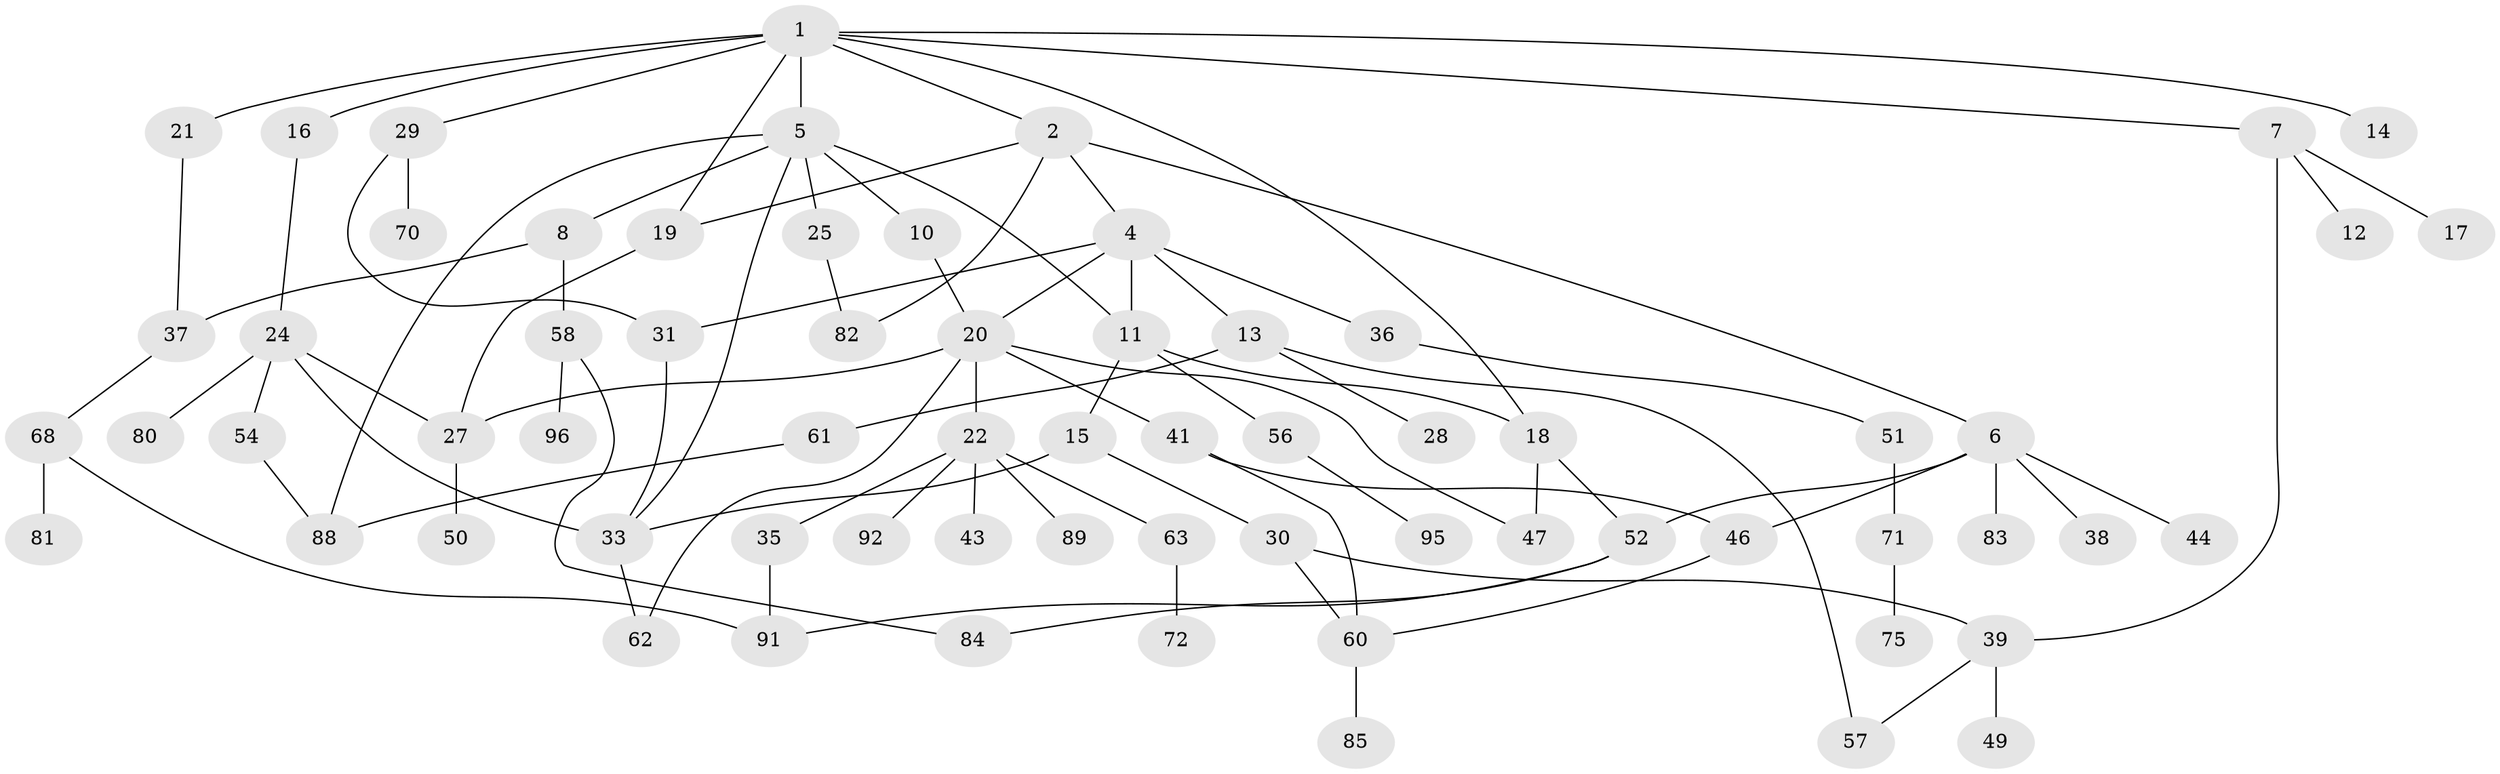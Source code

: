 // original degree distribution, {5: 0.05, 6: 0.04, 8: 0.01, 4: 0.1, 3: 0.19, 2: 0.29, 1: 0.31, 7: 0.01}
// Generated by graph-tools (version 1.1) at 2025/54/02/21/25 11:54:43]
// undirected, 67 vertices, 91 edges
graph export_dot {
graph [start="1"]
  node [color=gray90,style=filled];
  1 [super="+3"];
  2 [super="+67"];
  4 [super="+34"];
  5 [super="+32"];
  6 [super="+23"];
  7 [super="+65"];
  8 [super="+9"];
  10;
  11 [super="+66"];
  12;
  13 [super="+40"];
  14;
  15 [super="+90"];
  16;
  17;
  18 [super="+69"];
  19 [super="+86"];
  20 [super="+99"];
  21;
  22 [super="+26"];
  24 [super="+55"];
  25;
  27 [super="+53"];
  28;
  29;
  30 [super="+42"];
  31 [super="+59"];
  33 [super="+76"];
  35;
  36;
  37 [super="+45"];
  38 [super="+79"];
  39 [super="+48"];
  41 [super="+74"];
  43;
  44;
  46;
  47;
  49;
  50;
  51 [super="+73"];
  52 [super="+64"];
  54;
  56;
  57 [super="+77"];
  58;
  60 [super="+94"];
  61;
  62 [super="+78"];
  63 [super="+93"];
  68;
  70;
  71;
  72;
  75;
  80;
  81;
  82 [super="+87"];
  83 [super="+97"];
  84;
  85;
  88 [super="+98"];
  89;
  91 [super="+100"];
  92;
  95;
  96;
  1 -- 2;
  1 -- 5;
  1 -- 29;
  1 -- 18;
  1 -- 16;
  1 -- 19;
  1 -- 21;
  1 -- 7;
  1 -- 14;
  2 -- 4;
  2 -- 6;
  2 -- 82;
  2 -- 19;
  4 -- 13;
  4 -- 20;
  4 -- 36;
  4 -- 31;
  4 -- 11;
  5 -- 8;
  5 -- 10;
  5 -- 11;
  5 -- 25;
  5 -- 88;
  5 -- 33;
  6 -- 52 [weight=2];
  6 -- 83;
  6 -- 38;
  6 -- 44;
  6 -- 46;
  7 -- 12;
  7 -- 17;
  7 -- 39;
  8 -- 58;
  8 -- 37;
  10 -- 20;
  11 -- 15;
  11 -- 18;
  11 -- 56;
  13 -- 28;
  13 -- 61;
  13 -- 57;
  15 -- 30;
  15 -- 33;
  16 -- 24;
  18 -- 47;
  18 -- 52;
  19 -- 27;
  20 -- 22;
  20 -- 27;
  20 -- 41;
  20 -- 62;
  20 -- 47;
  21 -- 37;
  22 -- 35;
  22 -- 63;
  22 -- 89;
  22 -- 43;
  22 -- 92;
  24 -- 54;
  24 -- 80;
  24 -- 33;
  24 -- 27;
  25 -- 82;
  27 -- 50;
  29 -- 31;
  29 -- 70;
  30 -- 39;
  30 -- 60;
  31 -- 33;
  33 -- 62;
  35 -- 91;
  36 -- 51;
  37 -- 68;
  39 -- 49;
  39 -- 57;
  41 -- 60;
  41 -- 46;
  46 -- 60;
  51 -- 71;
  52 -- 91;
  52 -- 84;
  54 -- 88;
  56 -- 95;
  58 -- 96;
  58 -- 84;
  60 -- 85;
  61 -- 88;
  63 -- 72;
  68 -- 81;
  68 -- 91;
  71 -- 75;
}
